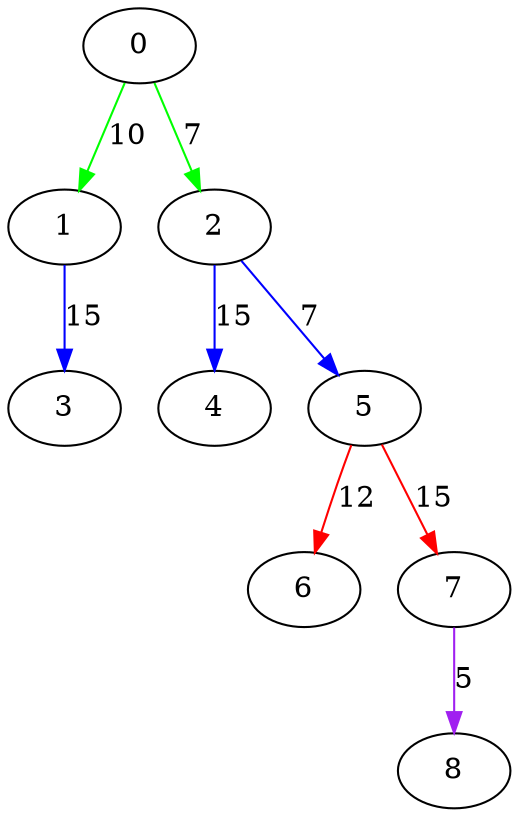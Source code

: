 digraph G {

0 -> 1 [label="10"][color="green"];
0 -> 2 [label="7"][color="green"];
2 -> 4 [label="15"][color="blue"];
2 -> 5 [label="7"][color="blue"];
5 -> 6 [label="12"][color="red"];
5 -> 7 [label="15"][color="red"];
7 -> 8 [label="5"][color="purple"];
1 -> 3 [label="15"][color="blue"];

}
